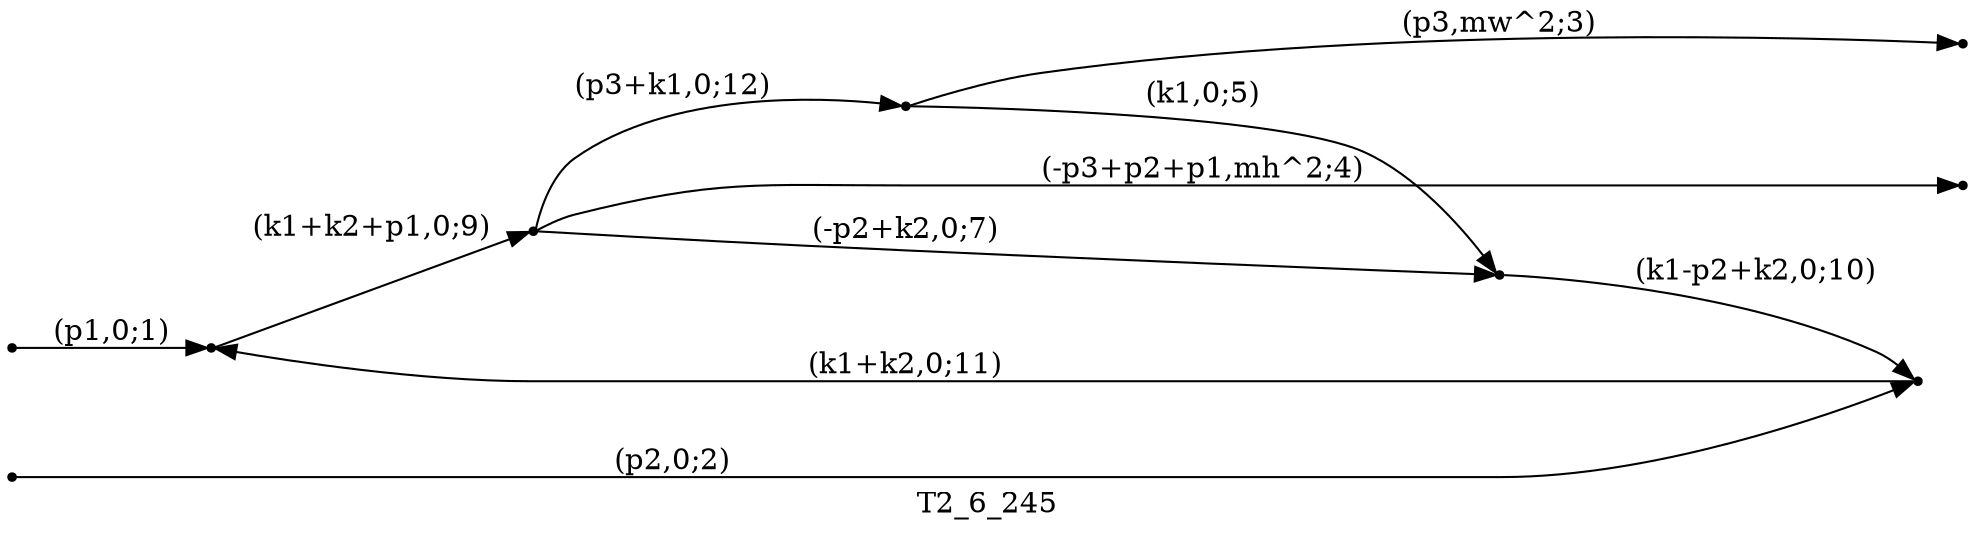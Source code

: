 digraph T2_6_245 {
  label="T2_6_245";
  rankdir="LR";
  subgraph edges {
    -1 -> 4 [label="(p1,0;1)"];
    -2 -> 3 [label="(p2,0;2)"];
    5 -> -3 [label="(p3,mw^2;3)"];
    1 -> -4 [label="(-p3+p2+p1,mh^2;4)"];
    5 -> 2 [label="(k1,0;5)"];
    1 -> 2 [label="(-p2+k2,0;7)"];
    4 -> 1 [label="(k1+k2+p1,0;9)"];
    2 -> 3 [label="(k1-p2+k2,0;10)"];
    3 -> 4 [label="(k1+k2,0;11)"];
    1 -> 5 [label="(p3+k1,0;12)"];
  }
  subgraph incoming { rank="source"; -1; -2; }
  subgraph outgoing { rank="sink"; -3; -4; }
-4 [shape=point];
-3 [shape=point];
-2 [shape=point];
-1 [shape=point];
1 [shape=point];
2 [shape=point];
3 [shape=point];
4 [shape=point];
5 [shape=point];
}

